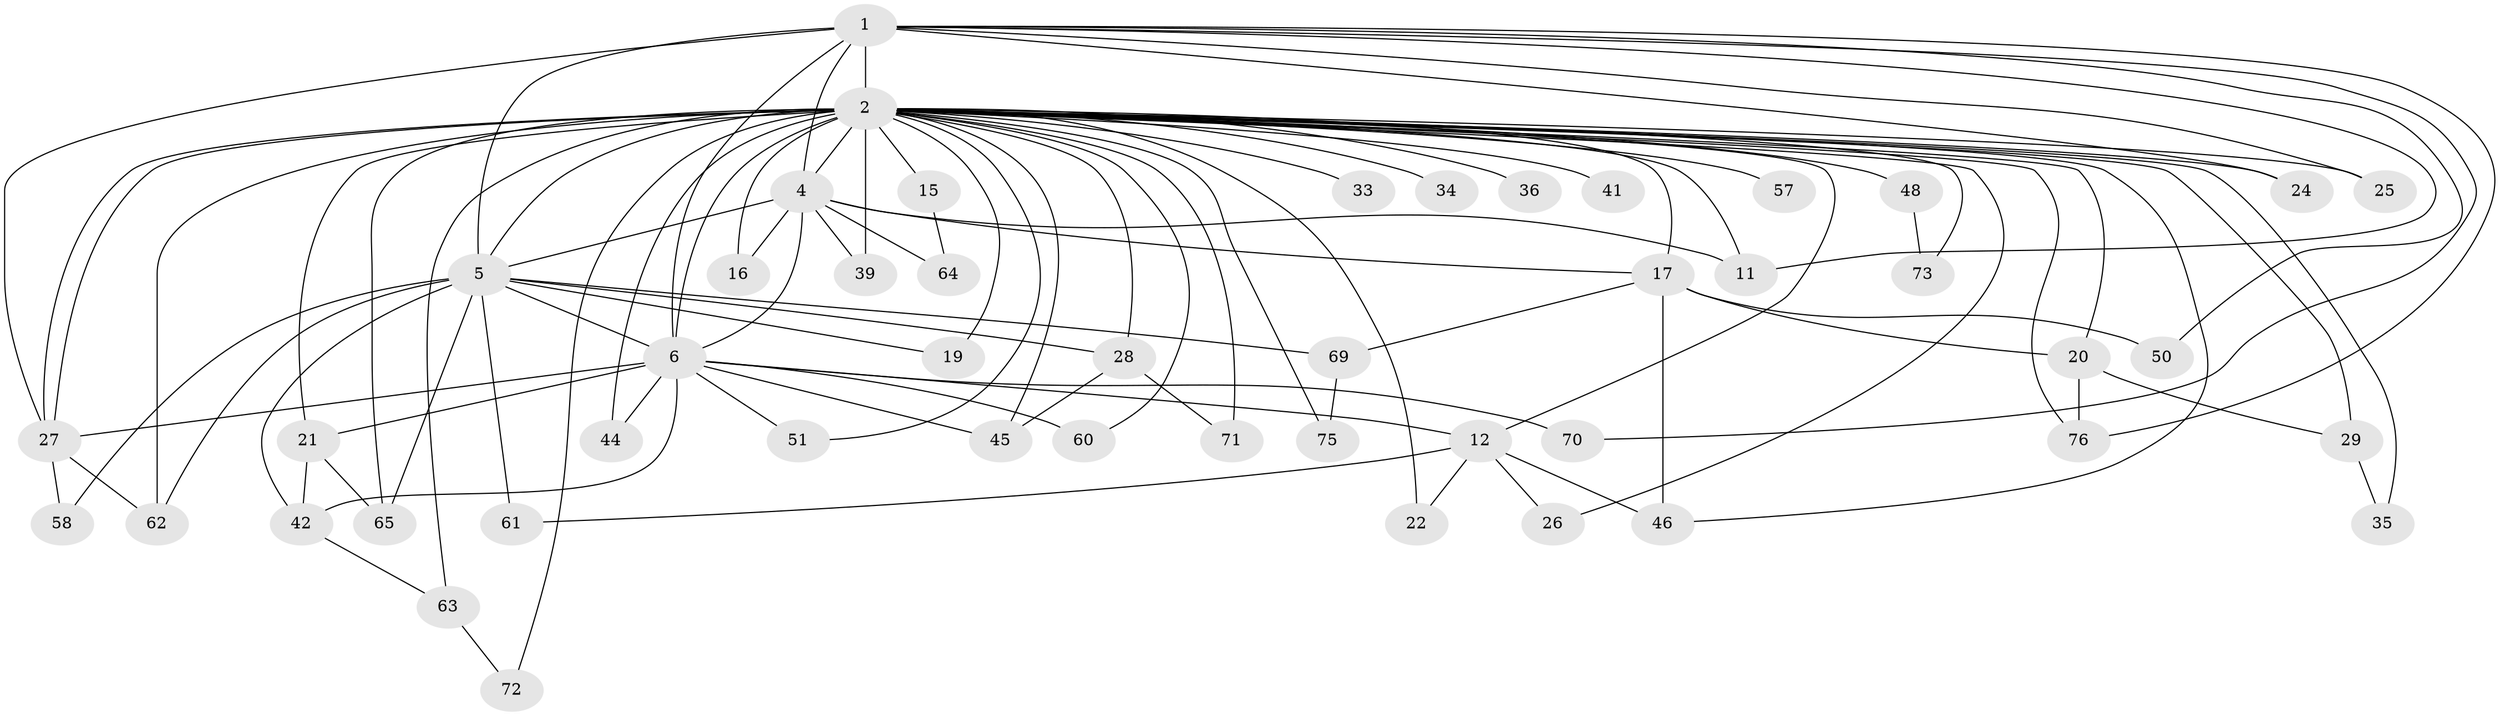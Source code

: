 // original degree distribution, {16: 0.010309278350515464, 21: 0.020618556701030927, 17: 0.010309278350515464, 15: 0.020618556701030927, 23: 0.010309278350515464, 24: 0.010309278350515464, 28: 0.010309278350515464, 19: 0.010309278350515464, 4: 0.09278350515463918, 6: 0.020618556701030927, 7: 0.020618556701030927, 2: 0.5257731958762887, 3: 0.20618556701030927, 5: 0.030927835051546393}
// Generated by graph-tools (version 1.1) at 2025/13/03/09/25 04:13:57]
// undirected, 48 vertices, 98 edges
graph export_dot {
graph [start="1"]
  node [color=gray90,style=filled];
  1 [super="+13"];
  2 [super="+59+81+79+37+56+3"];
  4 [super="+23"];
  5;
  6 [super="+18"];
  11;
  12;
  15;
  16;
  17 [super="+43+78"];
  19 [super="+74"];
  20;
  21;
  22;
  24;
  25;
  26;
  27 [super="+83+89"];
  28;
  29;
  33;
  34;
  35;
  36;
  39;
  41;
  42 [super="+52"];
  44;
  45 [super="+68"];
  46 [super="+97"];
  48;
  50;
  51;
  57;
  58;
  60;
  61;
  62 [super="+67"];
  63;
  64;
  65 [super="+84"];
  69;
  70;
  71 [super="+90"];
  72;
  73;
  75;
  76 [super="+91"];
  1 -- 2 [weight=10];
  1 -- 4 [weight=2];
  1 -- 5;
  1 -- 6 [weight=3];
  1 -- 11;
  1 -- 25;
  1 -- 76;
  1 -- 70;
  1 -- 50;
  1 -- 24;
  1 -- 27;
  2 -- 4 [weight=7];
  2 -- 5 [weight=10];
  2 -- 6 [weight=9];
  2 -- 27 [weight=2];
  2 -- 27;
  2 -- 35;
  2 -- 48 [weight=2];
  2 -- 76;
  2 -- 17 [weight=3];
  2 -- 19 [weight=2];
  2 -- 71 [weight=2];
  2 -- 63;
  2 -- 11 [weight=2];
  2 -- 12;
  2 -- 15 [weight=2];
  2 -- 16;
  2 -- 20;
  2 -- 21;
  2 -- 22;
  2 -- 24;
  2 -- 25;
  2 -- 26;
  2 -- 28;
  2 -- 29 [weight=2];
  2 -- 33;
  2 -- 34 [weight=2];
  2 -- 36 [weight=2];
  2 -- 39;
  2 -- 41 [weight=2];
  2 -- 44;
  2 -- 45;
  2 -- 46;
  2 -- 51;
  2 -- 57;
  2 -- 60;
  2 -- 62 [weight=2];
  2 -- 65;
  2 -- 72;
  2 -- 73;
  2 -- 75;
  4 -- 5;
  4 -- 6;
  4 -- 16;
  4 -- 17 [weight=2];
  4 -- 39;
  4 -- 64;
  4 -- 11;
  5 -- 6;
  5 -- 19;
  5 -- 28;
  5 -- 58;
  5 -- 61;
  5 -- 69;
  5 -- 62;
  5 -- 65;
  5 -- 42;
  6 -- 12;
  6 -- 21;
  6 -- 42;
  6 -- 44;
  6 -- 51;
  6 -- 60 [weight=2];
  6 -- 70;
  6 -- 27;
  6 -- 45;
  12 -- 22;
  12 -- 26;
  12 -- 61;
  12 -- 46;
  15 -- 64;
  17 -- 20;
  17 -- 50;
  17 -- 69;
  17 -- 46;
  20 -- 29;
  20 -- 76;
  21 -- 42;
  21 -- 65;
  27 -- 58;
  27 -- 62;
  28 -- 45;
  28 -- 71;
  29 -- 35;
  42 -- 63;
  48 -- 73;
  63 -- 72;
  69 -- 75;
}
